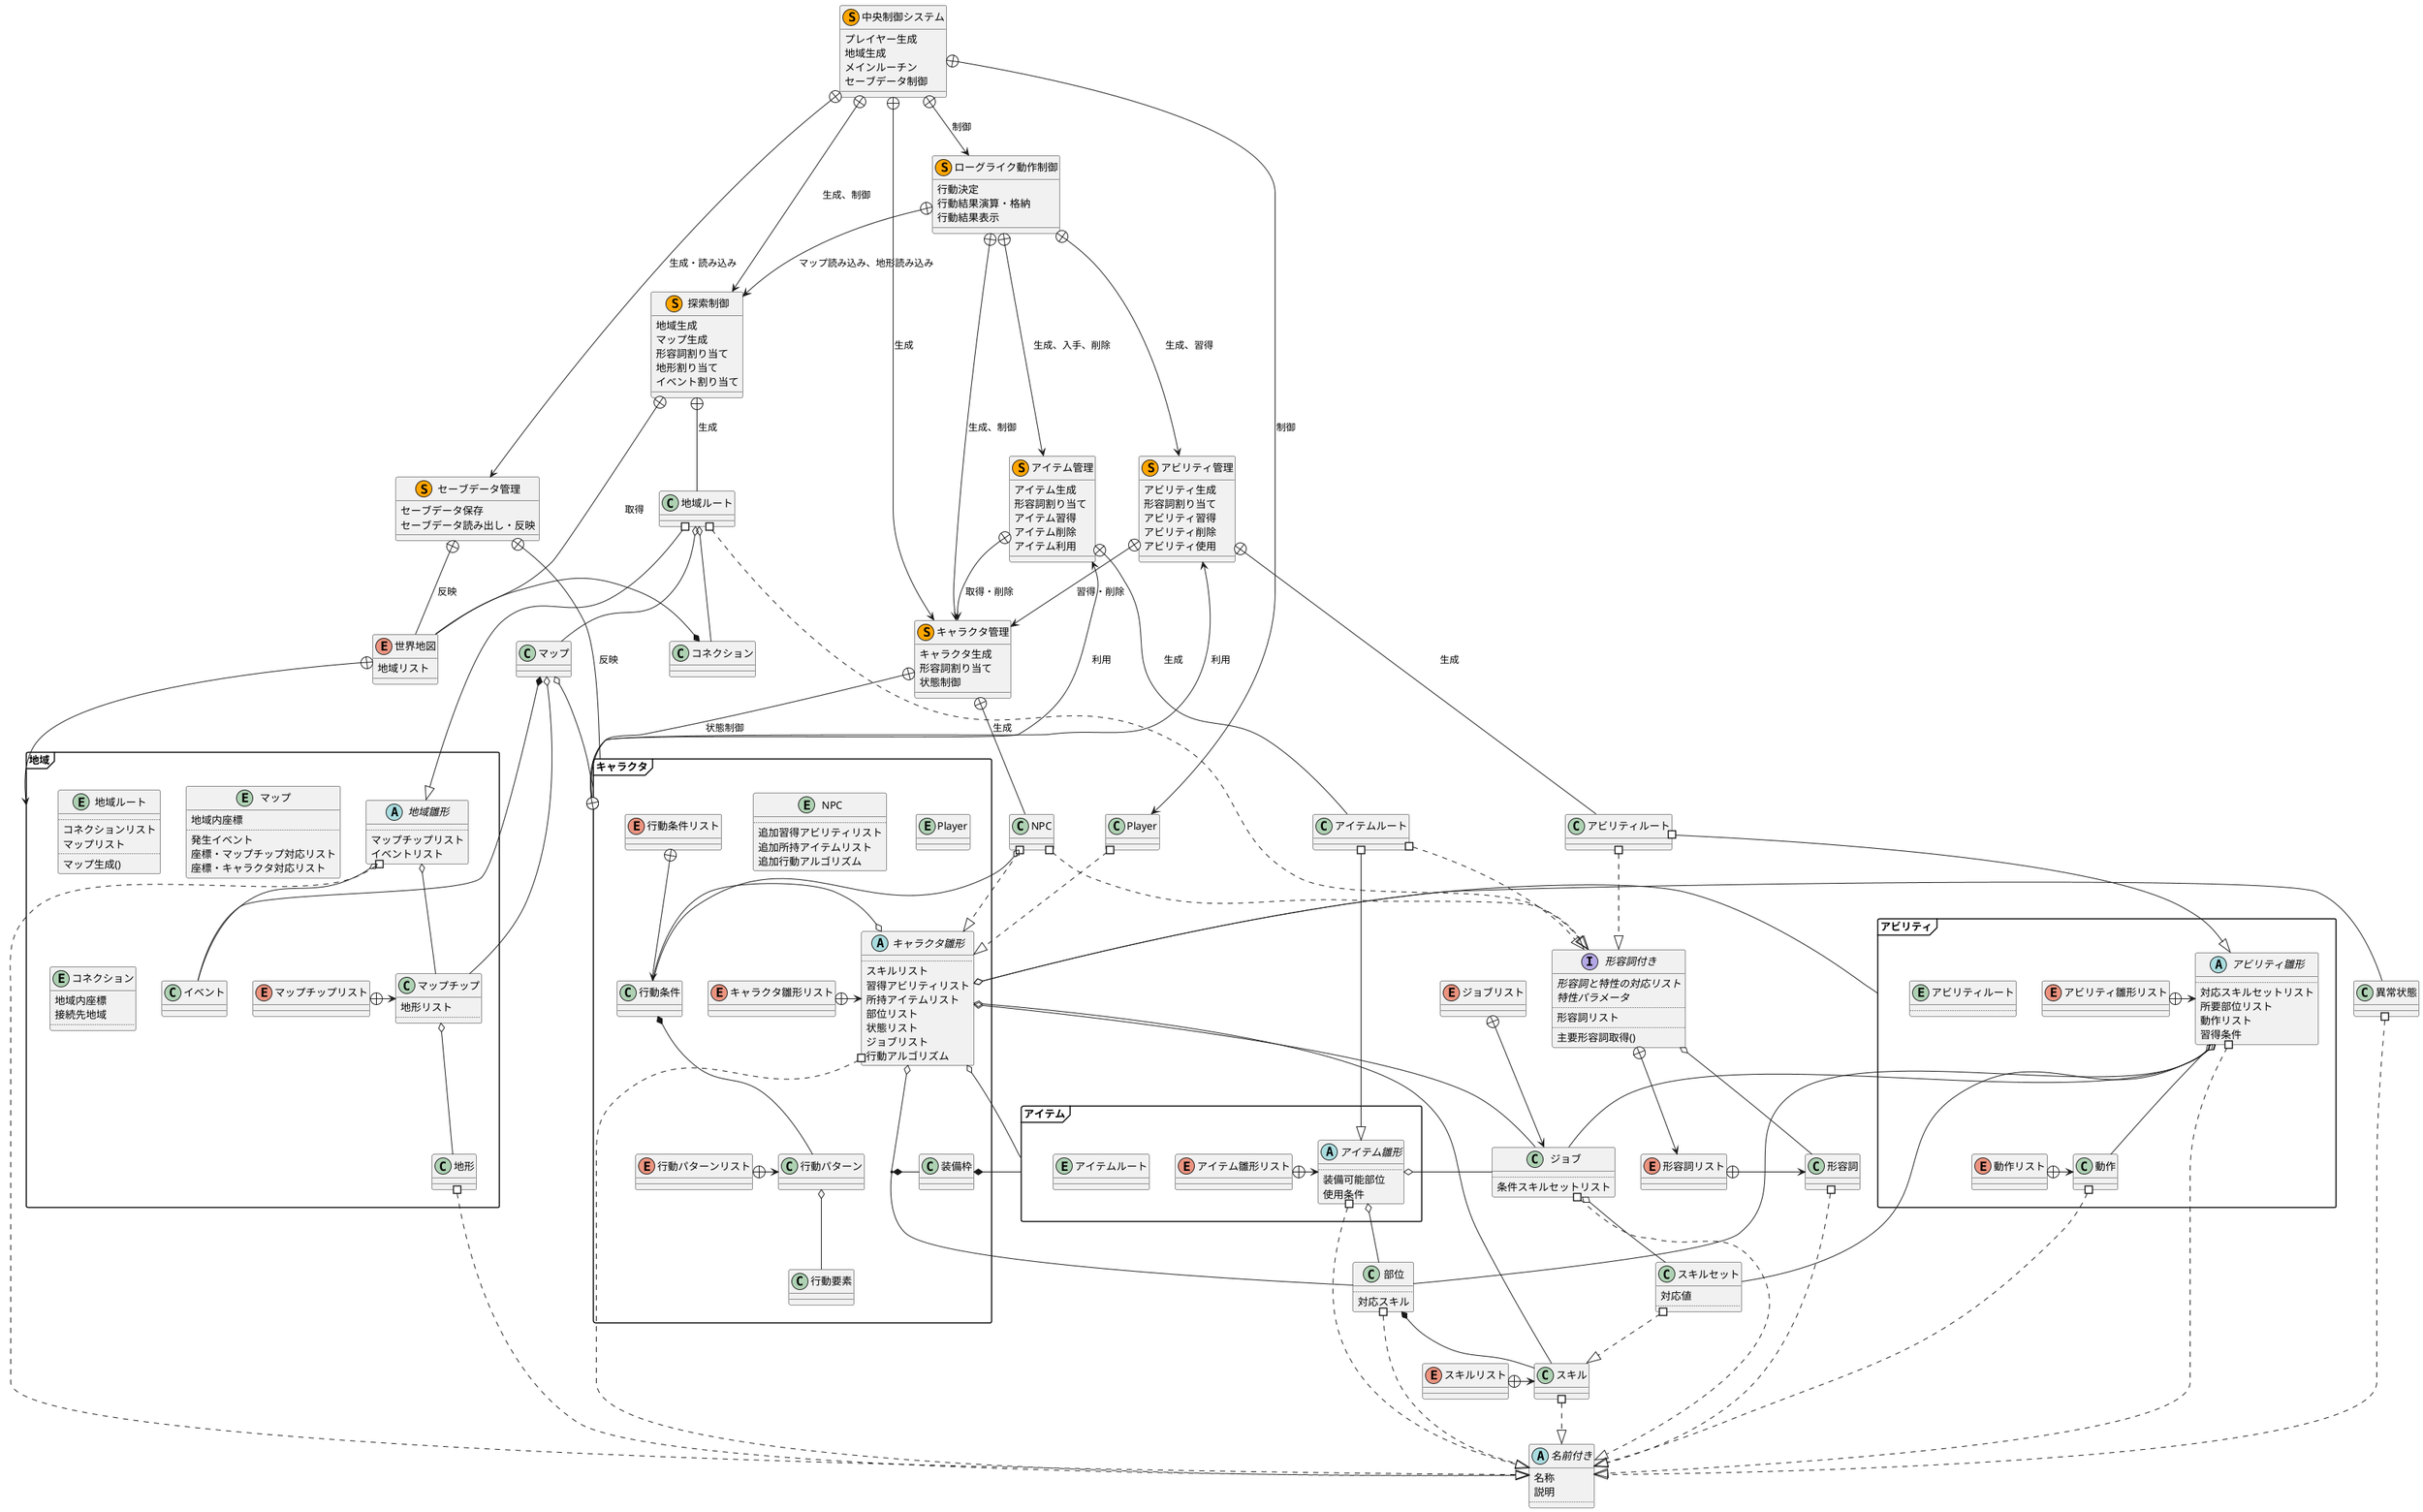 @startuml 全体概要図

skinparam packageStyle Frame

abstract 名前付き{
	名称
	説明
	..
}

class スキル
スキル #..^ 名前付き
enum スキルリスト
スキルリスト +-> スキル
class 異常状態
異常状態 #..^ 名前付き
class 部位{
	..
	対応スキル
}
部位 #..^ 名前付き
部位 *-- スキル
class スキルセット{
	対応値
	..
}
スキルセット #..^ スキル

class ジョブ{
	..
	条件スキルセットリスト
}
ジョブ #..^ 名前付き
ジョブ o-- スキルセット
enum ジョブリスト
ジョブリスト +--> ジョブ

class 形容詞
enum 形容詞リスト
形容詞リスト +-> 形容詞
形容詞 #..^ 名前付き
interface 形容詞付き{
	{abstract}形容詞と特性の対応リスト
	{abstract}特性パラメータ
	..
	形容詞リスト
	..
	主要形容詞取得()
}
形容詞付き o-- 形容詞
形容詞付き +--> 形容詞リスト

namespace アビリティ{
	entity アビリティルート{
		..
	}
	abstract アビリティ雛形{
		..
		対応スキルセットリスト
		所要部位リスト
		動作リスト
		習得条件
	}

	enum アビリティ雛形リスト
	アビリティ雛形リスト +-> アビリティ雛形

	.アビリティルート #--^ アビリティ雛形
	アビリティ雛形 #..^ .名前付き
	アビリティ雛形 o-- .部位
	アビリティ雛形 o-- .スキルセット
	アビリティ雛形 o-- .ジョブ

	class 動作
	アビリティ雛形 o-- 動作
	動作 #..^ .名前付き

	enum 動作リスト
	動作リスト +-> 動作
}
アビリティルート #..^ 形容詞付き

namespace アイテム{
	entity アイテムルート
	abstract アイテム雛形{
		..
		装備可能部位
		使用条件
	}

	enum アイテム雛形リスト
	アイテム雛形リスト +-> アイテム雛形

	.アイテムルート #--^ アイテム雛形
	アイテム雛形 #..^ .名前付き
	アイテム雛形 o-- .部位
	アイテム雛形 o-- .ジョブ
}
アイテムルート #..^ 形容詞付き

namespace 地域{
	entity 地域ルート{
		..
		コネクションリスト
		マップリスト
		..
		マップ生成()
	}
	abstract 地域雛形{
		..
		マップチップリスト
		イベントリスト
	}
	class マップチップ{
		地形リスト
		..
	}
	class 地形
	マップチップ o-- 地形
	地形 #..^ .名前付き
	class イベント
	entity マップ{
		地域内座標
		..
		発生イベント
		座標・マップチップ対応リスト
		座標・キャラクタ対応リスト
	}
	.マップ o-- マップチップ
	.マップ *-- イベント
	entity コネクション{
		地域内座標
		接続先地域
		..
	}

	enum マップチップリスト
	マップチップリスト +-> マップチップ

	.地域ルート #--^ 地域雛形
	地域雛形 #..^ .名前付き
	地域雛形 o-- マップチップ
	地域雛形 o-- イベント
	.地域ルート o-- .マップ
	.地域ルート o-- .コネクション
}
地域ルート #..^ 形容詞付き
.マップ o-- キャラクタ
.コネクション *- 世界地図

namespace キャラクタ{
	abstract キャラクタ雛形{
		..
		スキルリスト
		習得アビリティリスト
		所持アイテムリスト
		部位リスト
		状態リスト
		ジョブリスト
		行動アルゴリズム
	}

	キャラクタ雛形 #..^ .名前付き
	キャラクタ雛形 o-- .部位
	キャラクタ雛形 o-- .ジョブ
	class 装備枠
	(キャラクタ雛形,.部位) *- 装備枠
	装備枠 *-- アイテム

	entity Player
	.Player #..^ キャラクタ雛形

	entity NPC{
		..
		追加習得アビリティリスト
		追加所持アイテムリスト
		追加行動アルゴリズム
	}
	.NPC #..^ .形容詞付き
	.NPC #..^ キャラクタ雛形

	enum キャラクタ雛形リスト
	キャラクタ雛形リスト +-> キャラクタ雛形

	class 行動条件
	class 行動パターン
	class 行動要素
	.NPC o-- 行動条件
	キャラクタ雛形 o- 行動条件
	行動条件 *-- 行動パターン
	行動パターン o-- 行動要素

	enum 行動条件リスト
	行動条件リスト +--> 行動条件

	enum 行動パターンリスト
	行動パターンリスト +-> 行動パターン
}
キャラクタ.キャラクタ雛形 o- スキル
キャラクタ.キャラクタ雛形 o- アビリティ
キャラクタ.キャラクタ雛形 o- 異常状態
キャラクタ.キャラクタ雛形 o- アイテム

enum 世界地図{
	地域リスト
}

世界地図 +--> 地域

class 探索制御 <<(S,orange)>>{
	地域生成
	マップ生成
	形容詞割り当て
	地形割り当て
	イベント割り当て
}
探索制御 +-- .地域ルート : 生成
探索制御 +-- 世界地図 : 取得

class キャラクタ管理 <<(S,orange)>>{
	キャラクタ生成
	形容詞割り当て
	状態制御
}
キャラクタ管理 +-- .NPC : 生成
キャラクタ管理 +-- キャラクタ : 状態制御

class アビリティ管理 <<(S,orange)>>{
	アビリティ生成
	形容詞割り当て
	アビリティ習得
	アビリティ削除
	アビリティ使用
}
アビリティ管理 +-- アビリティルート : 生成
アビリティ管理 +--> キャラクタ管理 : 習得・削除

class アイテム管理 <<(S,orange)>>{
	アイテム生成
	形容詞割り当て
	アイテム習得
	アイテム削除
	アイテム利用
}
アイテム管理 +-- アイテムルート : 生成
アイテム管理 +--> キャラクタ管理 : 取得・削除
キャラクタ +--> アイテム管理 : 利用
キャラクタ +--> アビリティ管理 : 利用

class ローグライク動作制御 <<(S,orange)>>{
	行動決定
	行動結果演算・格納
	行動結果表示
}
ローグライク動作制御 +-> キャラクタ管理 : 生成、制御
ローグライク動作制御 +--> アイテム管理 : 生成、入手、削除
ローグライク動作制御 +--> アビリティ管理 : 生成、習得
ローグライク動作制御 +--> 探索制御 : マップ読み込み、地形読み込み

class セーブデータ管理 <<(S,orange)>>{
	セーブデータ保存
	セーブデータ読み出し・反映
}
セーブデータ管理 +-- 世界地図 : 反映
セーブデータ管理 +-- キャラクタ : 反映

class 中央制御システム <<(S,orange)>>{
	プレイヤー生成
	地域生成
	メインルーチン
	セーブデータ制御
}
中央制御システム +--> 探索制御 : 生成、制御
中央制御システム +--> キャラクタ管理 : 生成
中央制御システム +--> ローグライク動作制御 : 制御
中央制御システム +--> セーブデータ管理 : 生成・読み込み
中央制御システム +--> Player : 制御

@enduml
